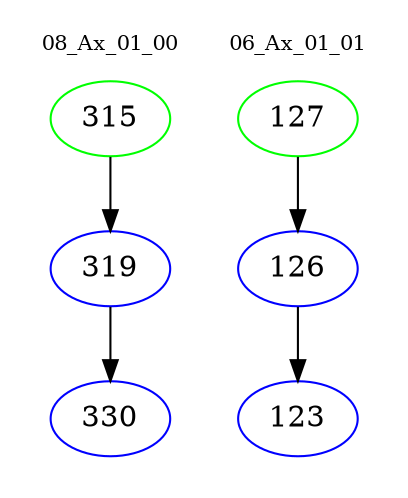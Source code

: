 digraph{
subgraph cluster_0 {
color = white
label = "08_Ax_01_00";
fontsize=10;
T0_315 [label="315", color="green"]
T0_315 -> T0_319 [color="black"]
T0_319 [label="319", color="blue"]
T0_319 -> T0_330 [color="black"]
T0_330 [label="330", color="blue"]
}
subgraph cluster_1 {
color = white
label = "06_Ax_01_01";
fontsize=10;
T1_127 [label="127", color="green"]
T1_127 -> T1_126 [color="black"]
T1_126 [label="126", color="blue"]
T1_126 -> T1_123 [color="black"]
T1_123 [label="123", color="blue"]
}
}
